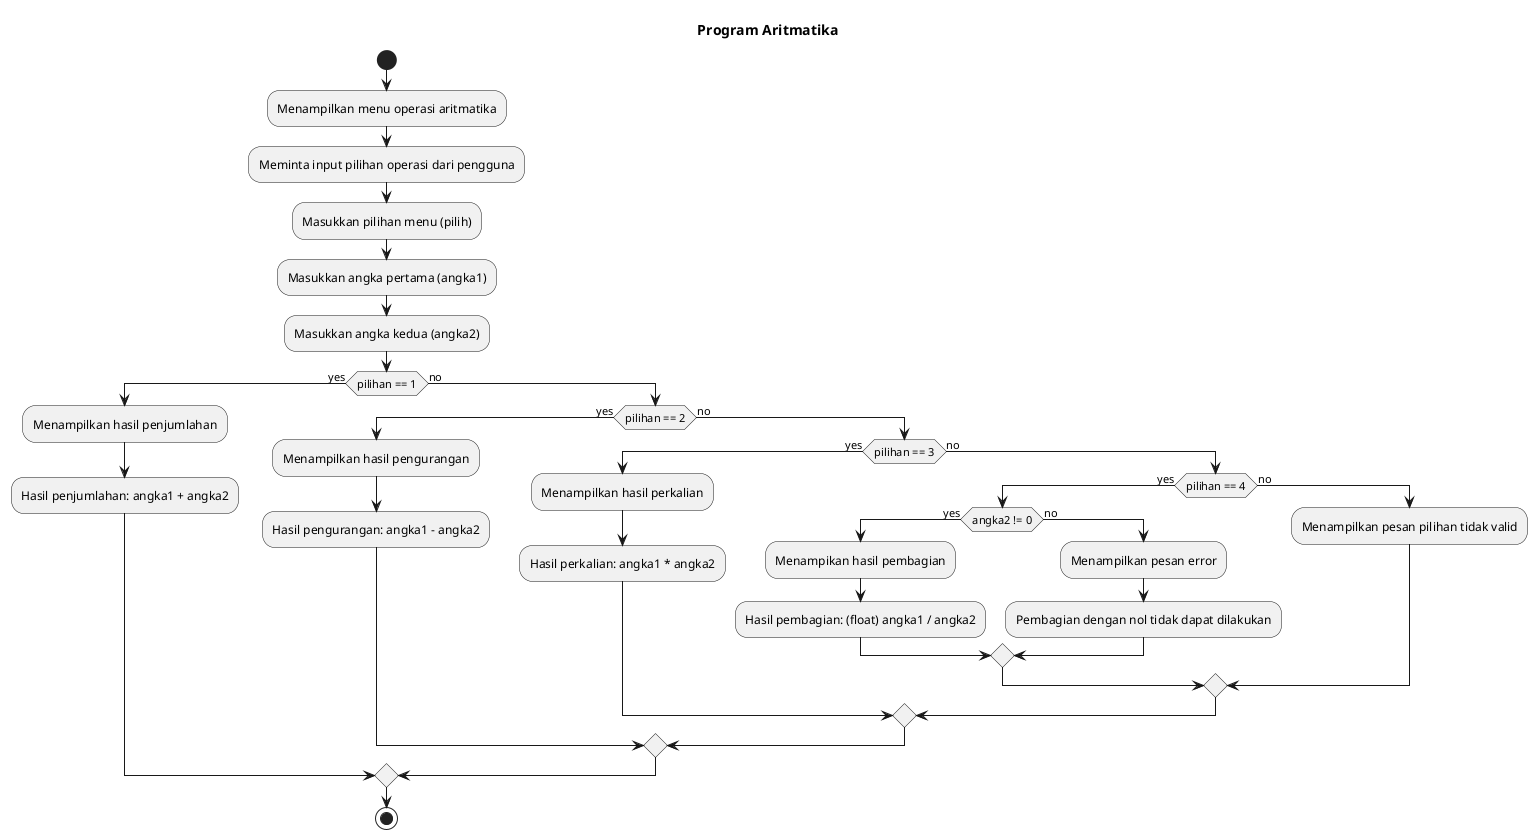 @startuml
title Program Aritmatika

start

:Menampilkan menu operasi aritmatika;
:Meminta input pilihan operasi dari pengguna;

:Masukkan pilihan menu (pilih);
:Masukkan angka pertama (angka1);
:Masukkan angka kedua (angka2);

if (pilihan == 1) then (yes)
  :Menampilkan hasil penjumlahan;
  :Hasil penjumlahan: angka1 + angka2;
else (no)
  if (pilihan == 2) then (yes)
    :Menampilkan hasil pengurangan;
    :Hasil pengurangan: angka1 - angka2;
  else (no)
    if (pilihan == 3) then (yes)
      :Menampilkan hasil perkalian;
      :Hasil perkalian: angka1 * angka2;
    else (no)
      if (pilihan == 4) then (yes)
        if (angka2 != 0) then (yes)
          :Menampikan hasil pembagian;
          :Hasil pembagian: (float) angka1 / angka2;
        else (no)
          :Menampilkan pesan error;
          :Pembagian dengan nol tidak dapat dilakukan;
        endif
      else (no)
        :Menampilkan pesan pilihan tidak valid;
      endif
    endif
  endif
endif

stop
@enduml